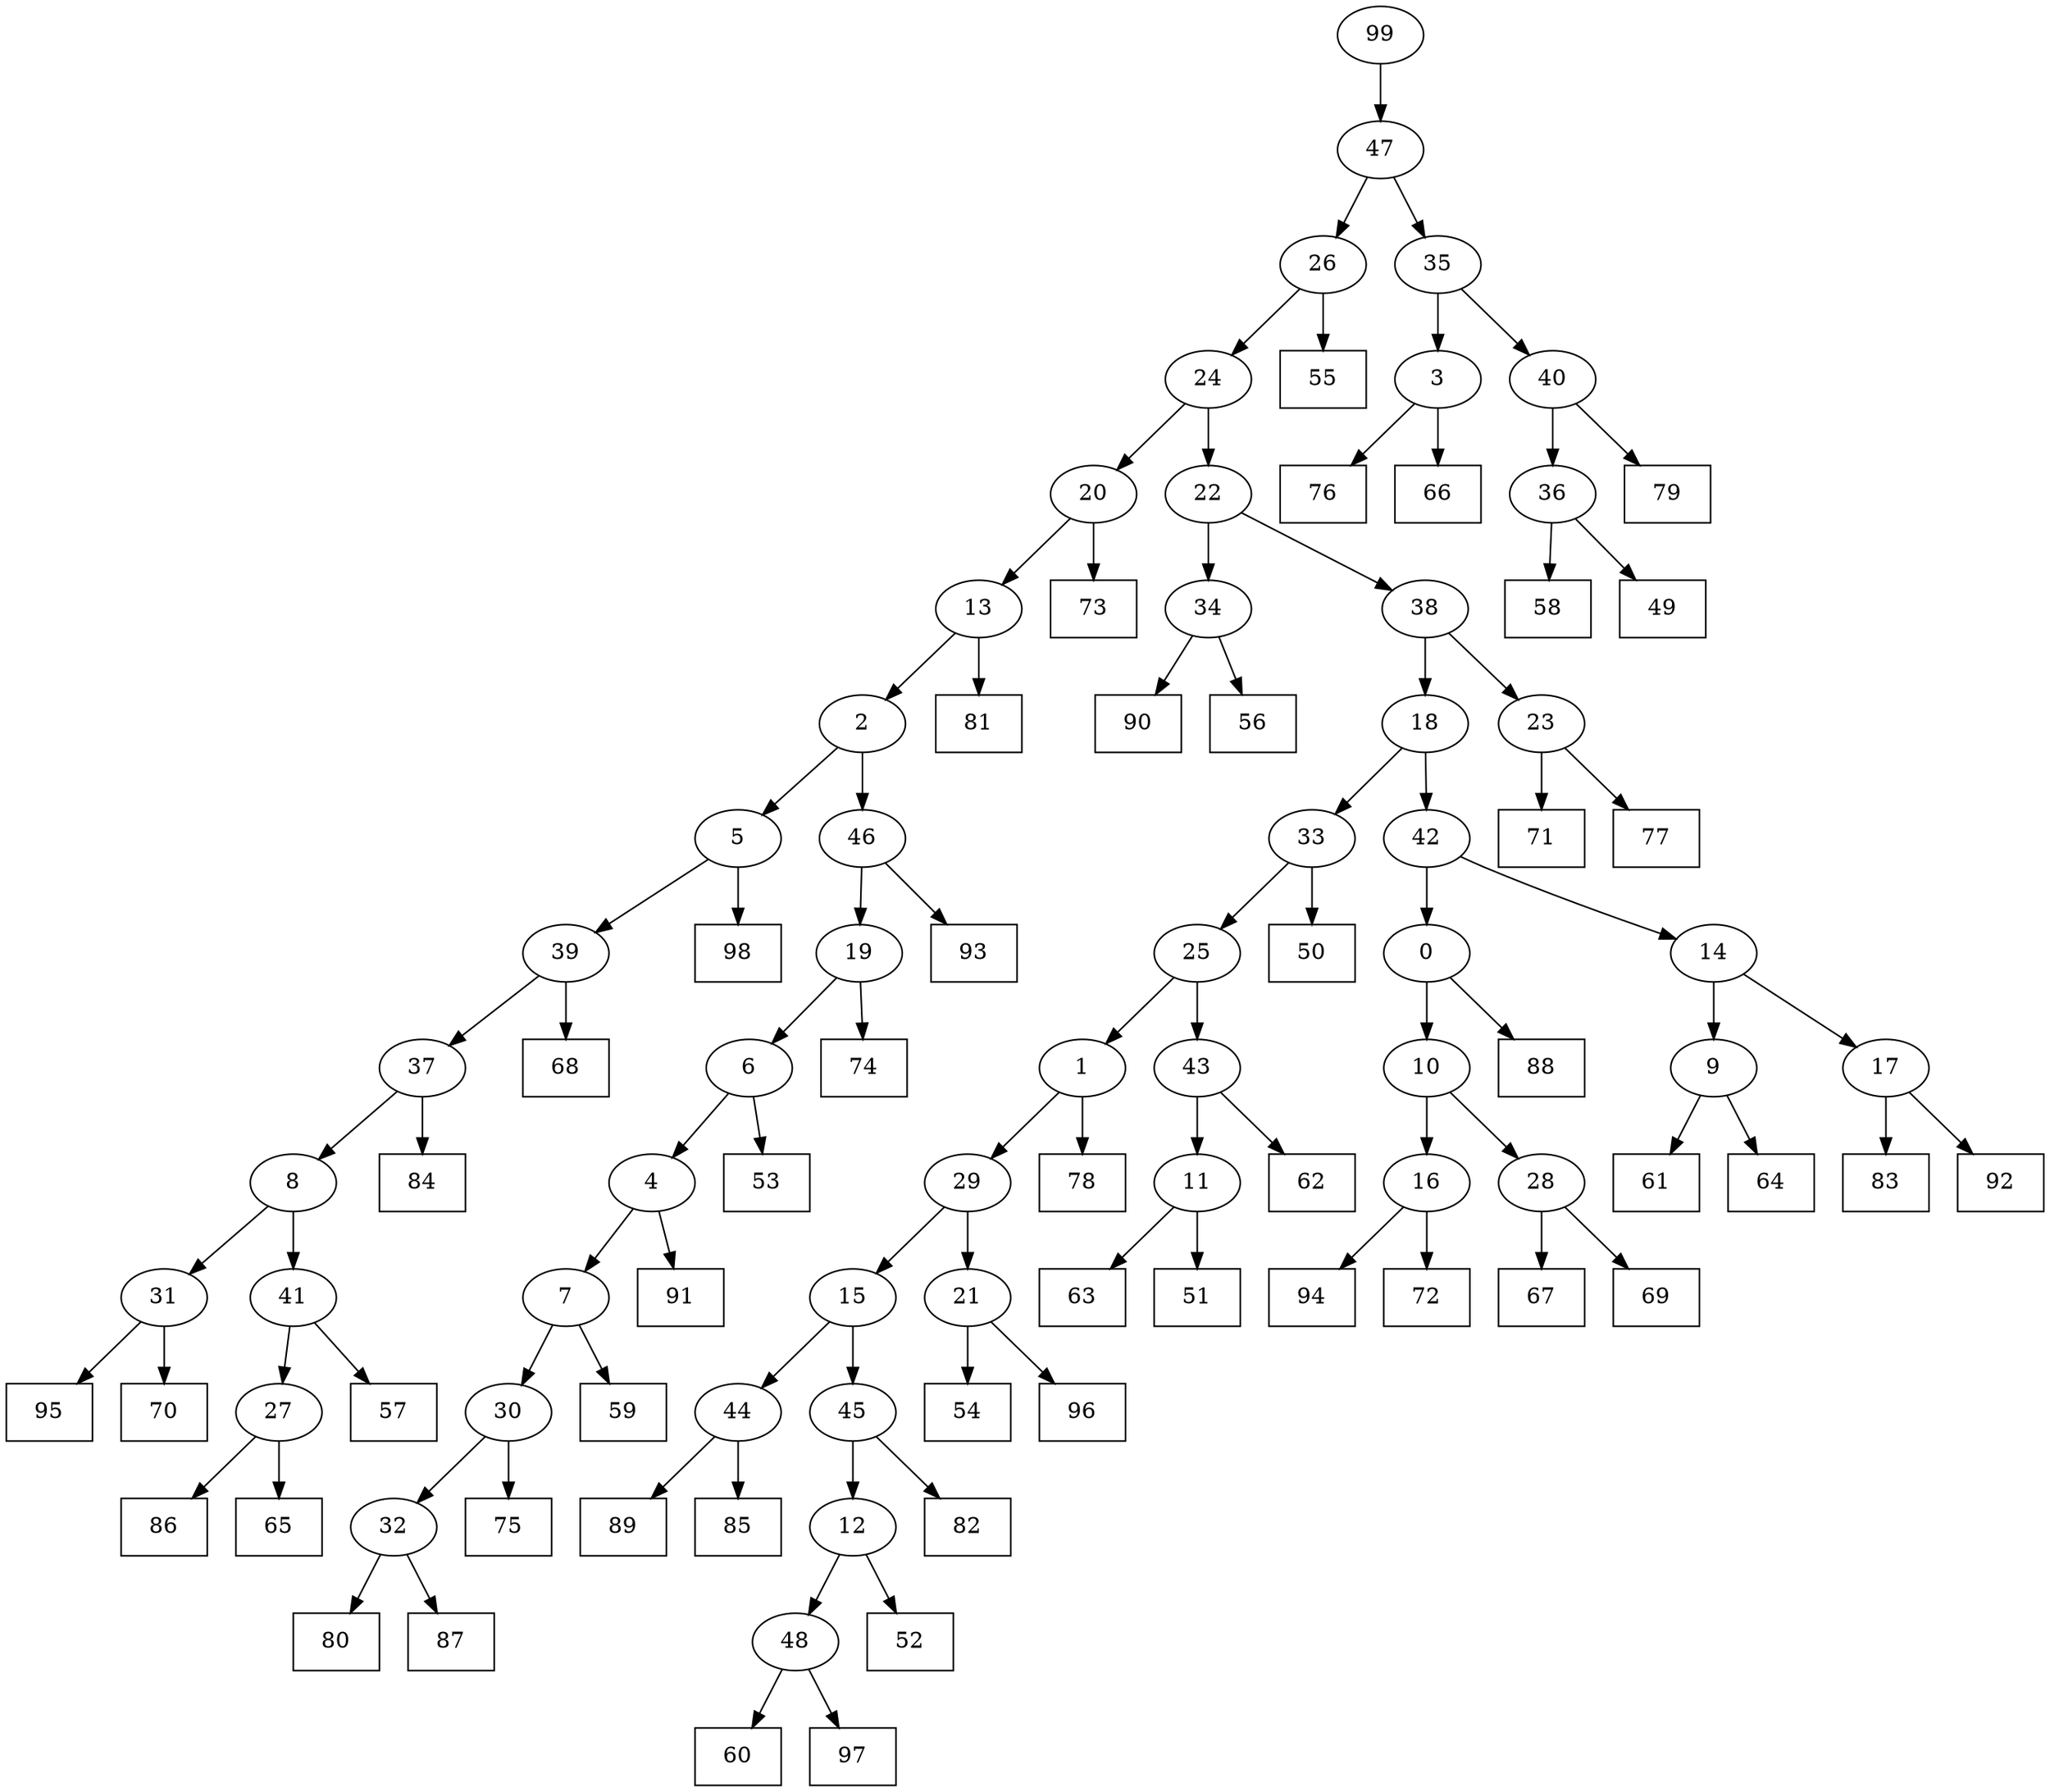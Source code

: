 digraph G {
0[label="0"];
1[label="1"];
2[label="2"];
3[label="3"];
4[label="4"];
5[label="5"];
6[label="6"];
7[label="7"];
8[label="8"];
9[label="9"];
10[label="10"];
11[label="11"];
12[label="12"];
13[label="13"];
14[label="14"];
15[label="15"];
16[label="16"];
17[label="17"];
18[label="18"];
19[label="19"];
20[label="20"];
21[label="21"];
22[label="22"];
23[label="23"];
24[label="24"];
25[label="25"];
26[label="26"];
27[label="27"];
28[label="28"];
29[label="29"];
30[label="30"];
31[label="31"];
32[label="32"];
33[label="33"];
34[label="34"];
35[label="35"];
36[label="36"];
37[label="37"];
38[label="38"];
39[label="39"];
40[label="40"];
41[label="41"];
42[label="42"];
43[label="43"];
44[label="44"];
45[label="45"];
46[label="46"];
47[label="47"];
48[label="48"];
49[shape=box,label="80"];
50[shape=box,label="63"];
51[shape=box,label="53"];
52[shape=box,label="93"];
53[shape=box,label="82"];
54[shape=box,label="52"];
55[shape=box,label="60"];
56[shape=box,label="55"];
57[shape=box,label="86"];
58[shape=box,label="74"];
59[shape=box,label="61"];
60[shape=box,label="94"];
61[shape=box,label="97"];
62[shape=box,label="78"];
63[shape=box,label="88"];
64[shape=box,label="57"];
65[shape=box,label="95"];
66[shape=box,label="54"];
67[shape=box,label="70"];
68[shape=box,label="79"];
69[shape=box,label="75"];
70[shape=box,label="83"];
71[shape=box,label="62"];
72[shape=box,label="76"];
73[shape=box,label="50"];
74[shape=box,label="58"];
75[shape=box,label="71"];
76[shape=box,label="68"];
77[shape=box,label="59"];
78[shape=box,label="77"];
79[shape=box,label="65"];
80[shape=box,label="90"];
81[shape=box,label="67"];
82[shape=box,label="81"];
83[shape=box,label="89"];
84[shape=box,label="69"];
85[shape=box,label="64"];
86[shape=box,label="96"];
87[shape=box,label="85"];
88[shape=box,label="91"];
89[shape=box,label="56"];
90[shape=box,label="87"];
91[shape=box,label="49"];
92[shape=box,label="72"];
93[shape=box,label="98"];
94[shape=box,label="51"];
95[shape=box,label="73"];
96[shape=box,label="84"];
97[shape=box,label="66"];
98[shape=box,label="92"];
99[label="99"];
40->68 ;
20->95 ;
23->75 ;
21->86 ;
32->49 ;
9->85 ;
43->71 ;
27->79 ;
41->64 ;
6->51 ;
12->54 ;
20->13 ;
11->50 ;
36->91 ;
11->94 ;
38->23 ;
9->59 ;
28->81 ;
34->89 ;
46->52 ;
42->0 ;
16->60 ;
31->65 ;
45->12 ;
4->7 ;
7->77 ;
15->45 ;
45->53 ;
30->69 ;
19->58 ;
1->62 ;
44->87 ;
13->2 ;
10->16 ;
16->92 ;
39->76 ;
33->25 ;
25->1 ;
40->36 ;
24->20 ;
10->28 ;
28->84 ;
18->33 ;
33->73 ;
39->37 ;
37->96 ;
17->70 ;
14->9 ;
18->42 ;
29->15 ;
5->93 ;
19->6 ;
5->39 ;
47->26 ;
26->56 ;
13->82 ;
4->88 ;
44->83 ;
2->46 ;
46->19 ;
6->4 ;
48->61 ;
32->90 ;
42->14 ;
14->17 ;
17->98 ;
0->63 ;
22->38 ;
38->18 ;
35->40 ;
36->74 ;
35->3 ;
3->72 ;
0->10 ;
12->48 ;
48->55 ;
7->30 ;
99->47 ;
47->35 ;
21->66 ;
8->31 ;
31->67 ;
15->44 ;
41->27 ;
27->57 ;
30->32 ;
43->11 ;
3->97 ;
26->24 ;
24->22 ;
25->43 ;
23->78 ;
1->29 ;
29->21 ;
37->8 ;
8->41 ;
2->5 ;
22->34 ;
34->80 ;
}

